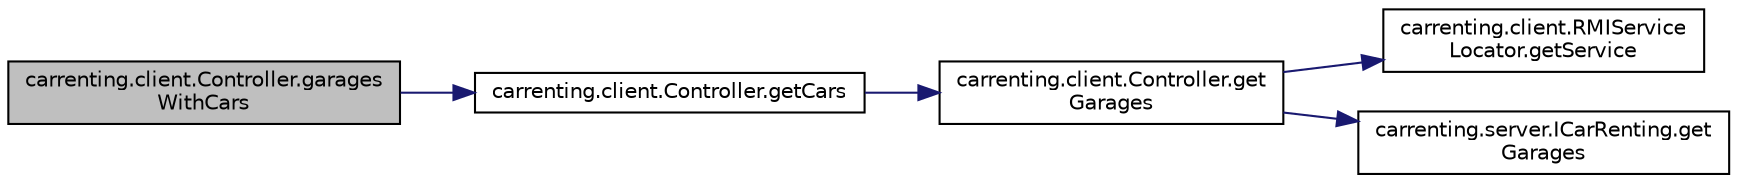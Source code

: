 digraph "carrenting.client.Controller.garagesWithCars"
{
 // LATEX_PDF_SIZE
  edge [fontname="Helvetica",fontsize="10",labelfontname="Helvetica",labelfontsize="10"];
  node [fontname="Helvetica",fontsize="10",shape=record];
  rankdir="LR";
  Node74 [label="carrenting.client.Controller.garages\lWithCars",height=0.2,width=0.4,color="black", fillcolor="grey75", style="filled", fontcolor="black",tooltip=" "];
  Node74 -> Node75 [color="midnightblue",fontsize="10",style="solid",fontname="Helvetica"];
  Node75 [label="carrenting.client.Controller.getCars",height=0.2,width=0.4,color="black", fillcolor="white", style="filled",URL="$classcarrenting_1_1client_1_1_controller.html#aa23affda674a59f25639c522800b35d1",tooltip=" "];
  Node75 -> Node76 [color="midnightblue",fontsize="10",style="solid",fontname="Helvetica"];
  Node76 [label="carrenting.client.Controller.get\lGarages",height=0.2,width=0.4,color="black", fillcolor="white", style="filled",URL="$classcarrenting_1_1client_1_1_controller.html#a38355c55fd14b445cbc7e420a5c36fa7",tooltip=" "];
  Node76 -> Node77 [color="midnightblue",fontsize="10",style="solid",fontname="Helvetica"];
  Node77 [label="carrenting.client.RMIService\lLocator.getService",height=0.2,width=0.4,color="black", fillcolor="white", style="filled",URL="$classcarrenting_1_1client_1_1_r_m_i_service_locator.html#a0ac0c6fa2786c97632c927749a53237c",tooltip=" "];
  Node76 -> Node78 [color="midnightblue",fontsize="10",style="solid",fontname="Helvetica"];
  Node78 [label="carrenting.server.ICarRenting.get\lGarages",height=0.2,width=0.4,color="black", fillcolor="white", style="filled",URL="$interfacecarrenting_1_1server_1_1_i_car_renting.html#a3192598ccc120a739ca168df03c23681",tooltip=" "];
}
